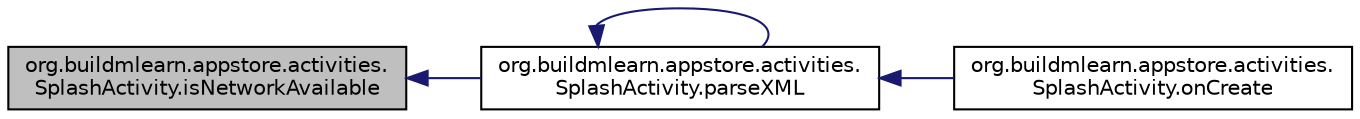 digraph "org.buildmlearn.appstore.activities.SplashActivity.isNetworkAvailable"
{
 // INTERACTIVE_SVG=YES
  bgcolor="transparent";
  edge [fontname="Helvetica",fontsize="10",labelfontname="Helvetica",labelfontsize="10"];
  node [fontname="Helvetica",fontsize="10",shape=record];
  rankdir="LR";
  Node1 [label="org.buildmlearn.appstore.activities.\lSplashActivity.isNetworkAvailable",height=0.2,width=0.4,color="black", fillcolor="grey75", style="filled", fontcolor="black"];
  Node1 -> Node2 [dir="back",color="midnightblue",fontsize="10",style="solid",fontname="Helvetica"];
  Node2 [label="org.buildmlearn.appstore.activities.\lSplashActivity.parseXML",height=0.2,width=0.4,color="black",URL="$df/d05/classorg_1_1buildmlearn_1_1appstore_1_1activities_1_1_splash_activity.html#a524ae9928ab2c671026d7bfa84701531",tooltip="It parses the xml data to be shown on the store. "];
  Node2 -> Node3 [dir="back",color="midnightblue",fontsize="10",style="solid",fontname="Helvetica"];
  Node3 [label="org.buildmlearn.appstore.activities.\lSplashActivity.onCreate",height=0.2,width=0.4,color="black",URL="$df/d05/classorg_1_1buildmlearn_1_1appstore_1_1activities_1_1_splash_activity.html#a87a3b8f0b5f853a7f8c658bde17b5020",tooltip="The method is executed when the activity is created. "];
  Node2 -> Node2 [dir="back",color="midnightblue",fontsize="10",style="solid",fontname="Helvetica"];
}
